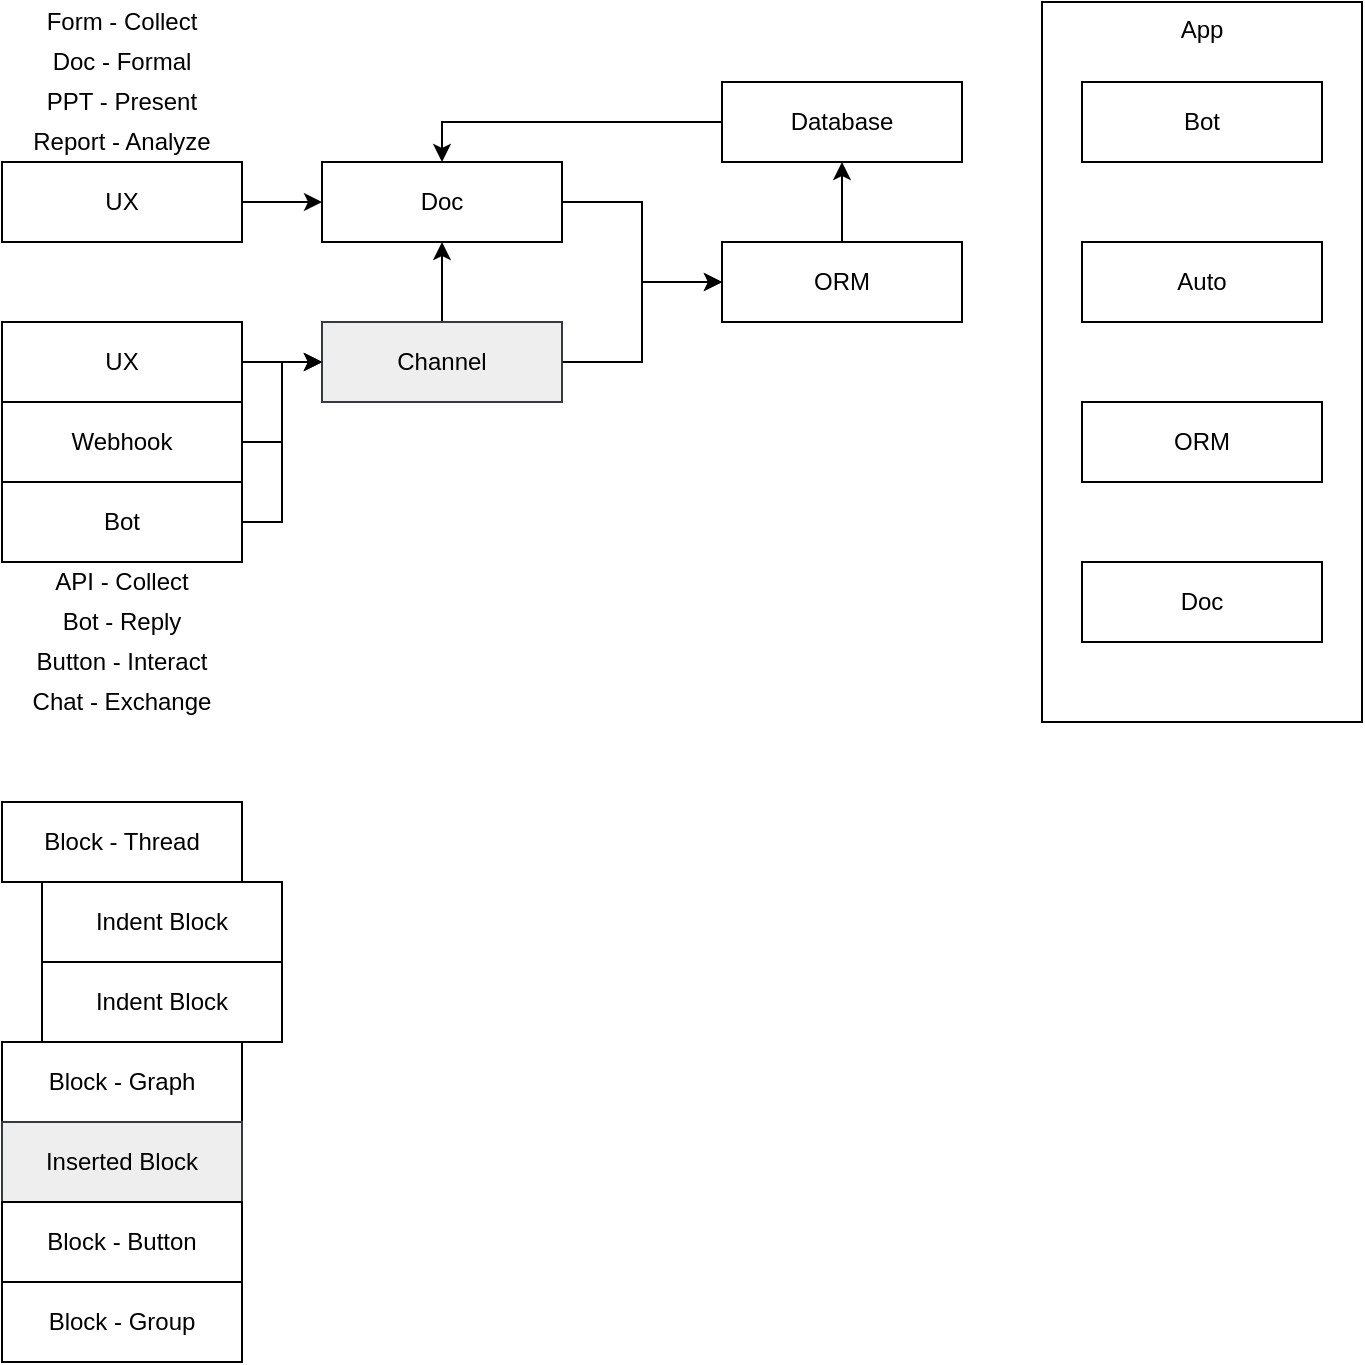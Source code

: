 <mxfile version="14.8.0" type="github">
  <diagram id="99QFXmt0-bC7IZZeInWv" name="Page-1">
    <mxGraphModel dx="444" dy="317" grid="1" gridSize="10" guides="1" tooltips="1" connect="1" arrows="1" fold="1" page="1" pageScale="1" pageWidth="850" pageHeight="1100" math="0" shadow="0">
      <root>
        <mxCell id="0" />
        <mxCell id="1" parent="0" />
        <mxCell id="qYqVfo9mMbGw65mWLVHO-10" style="edgeStyle=orthogonalEdgeStyle;rounded=0;orthogonalLoop=1;jettySize=auto;html=1;exitX=1;exitY=0.5;exitDx=0;exitDy=0;entryX=0;entryY=0.5;entryDx=0;entryDy=0;" edge="1" parent="1" source="qYqVfo9mMbGw65mWLVHO-3" target="qYqVfo9mMbGw65mWLVHO-4">
          <mxGeometry relative="1" as="geometry" />
        </mxCell>
        <mxCell id="qYqVfo9mMbGw65mWLVHO-3" value="Doc" style="rounded=0;whiteSpace=wrap;html=1;" vertex="1" parent="1">
          <mxGeometry x="200" y="200" width="120" height="40" as="geometry" />
        </mxCell>
        <mxCell id="qYqVfo9mMbGw65mWLVHO-19" value="" style="edgeStyle=orthogonalEdgeStyle;rounded=0;orthogonalLoop=1;jettySize=auto;html=1;" edge="1" parent="1" source="qYqVfo9mMbGw65mWLVHO-4" target="qYqVfo9mMbGw65mWLVHO-18">
          <mxGeometry relative="1" as="geometry" />
        </mxCell>
        <mxCell id="qYqVfo9mMbGw65mWLVHO-4" value="ORM" style="rounded=0;whiteSpace=wrap;html=1;" vertex="1" parent="1">
          <mxGeometry x="400" y="240" width="120" height="40" as="geometry" />
        </mxCell>
        <mxCell id="qYqVfo9mMbGw65mWLVHO-6" style="edgeStyle=orthogonalEdgeStyle;rounded=0;orthogonalLoop=1;jettySize=auto;html=1;exitX=1;exitY=0.5;exitDx=0;exitDy=0;" edge="1" parent="1" source="qYqVfo9mMbGw65mWLVHO-5" target="qYqVfo9mMbGw65mWLVHO-4">
          <mxGeometry relative="1" as="geometry" />
        </mxCell>
        <mxCell id="qYqVfo9mMbGw65mWLVHO-46" style="edgeStyle=orthogonalEdgeStyle;rounded=0;orthogonalLoop=1;jettySize=auto;html=1;exitX=0.5;exitY=0;exitDx=0;exitDy=0;entryX=0.5;entryY=1;entryDx=0;entryDy=0;" edge="1" parent="1" source="qYqVfo9mMbGw65mWLVHO-5" target="qYqVfo9mMbGw65mWLVHO-3">
          <mxGeometry relative="1" as="geometry" />
        </mxCell>
        <mxCell id="qYqVfo9mMbGw65mWLVHO-5" value="Channel" style="rounded=0;whiteSpace=wrap;html=1;fillColor=#eeeeee;strokeColor=#36393d;" vertex="1" parent="1">
          <mxGeometry x="200" y="280" width="120" height="40" as="geometry" />
        </mxCell>
        <mxCell id="qYqVfo9mMbGw65mWLVHO-13" style="edgeStyle=orthogonalEdgeStyle;rounded=0;orthogonalLoop=1;jettySize=auto;html=1;exitX=1;exitY=0.5;exitDx=0;exitDy=0;entryX=0;entryY=0.5;entryDx=0;entryDy=0;" edge="1" parent="1" source="qYqVfo9mMbGw65mWLVHO-11" target="qYqVfo9mMbGw65mWLVHO-3">
          <mxGeometry relative="1" as="geometry" />
        </mxCell>
        <mxCell id="qYqVfo9mMbGw65mWLVHO-11" value="UX" style="rounded=0;whiteSpace=wrap;html=1;" vertex="1" parent="1">
          <mxGeometry x="40" y="200" width="120" height="40" as="geometry" />
        </mxCell>
        <mxCell id="qYqVfo9mMbGw65mWLVHO-15" style="edgeStyle=orthogonalEdgeStyle;rounded=0;orthogonalLoop=1;jettySize=auto;html=1;exitX=1;exitY=0.5;exitDx=0;exitDy=0;" edge="1" parent="1" source="qYqVfo9mMbGw65mWLVHO-14" target="qYqVfo9mMbGw65mWLVHO-5">
          <mxGeometry relative="1" as="geometry" />
        </mxCell>
        <mxCell id="qYqVfo9mMbGw65mWLVHO-14" value="UX" style="rounded=0;whiteSpace=wrap;html=1;" vertex="1" parent="1">
          <mxGeometry x="40" y="280" width="120" height="40" as="geometry" />
        </mxCell>
        <mxCell id="qYqVfo9mMbGw65mWLVHO-17" style="edgeStyle=orthogonalEdgeStyle;rounded=0;orthogonalLoop=1;jettySize=auto;html=1;exitX=1;exitY=0.5;exitDx=0;exitDy=0;entryX=0;entryY=0.5;entryDx=0;entryDy=0;" edge="1" parent="1" source="qYqVfo9mMbGw65mWLVHO-16" target="qYqVfo9mMbGw65mWLVHO-5">
          <mxGeometry relative="1" as="geometry" />
        </mxCell>
        <mxCell id="qYqVfo9mMbGw65mWLVHO-16" value="Webhook" style="rounded=0;whiteSpace=wrap;html=1;" vertex="1" parent="1">
          <mxGeometry x="40" y="320" width="120" height="40" as="geometry" />
        </mxCell>
        <mxCell id="qYqVfo9mMbGw65mWLVHO-49" style="edgeStyle=orthogonalEdgeStyle;rounded=0;orthogonalLoop=1;jettySize=auto;html=1;exitX=0;exitY=0.5;exitDx=0;exitDy=0;entryX=0.5;entryY=0;entryDx=0;entryDy=0;" edge="1" parent="1" source="qYqVfo9mMbGw65mWLVHO-18" target="qYqVfo9mMbGw65mWLVHO-3">
          <mxGeometry relative="1" as="geometry" />
        </mxCell>
        <mxCell id="qYqVfo9mMbGw65mWLVHO-18" value="Database" style="rounded=0;whiteSpace=wrap;html=1;" vertex="1" parent="1">
          <mxGeometry x="400" y="160" width="120" height="40" as="geometry" />
        </mxCell>
        <mxCell id="qYqVfo9mMbGw65mWLVHO-26" value="Form - Collect" style="text;html=1;strokeColor=none;fillColor=none;align=center;verticalAlign=middle;whiteSpace=wrap;rounded=0;" vertex="1" parent="1">
          <mxGeometry x="40" y="120" width="120" height="20" as="geometry" />
        </mxCell>
        <mxCell id="qYqVfo9mMbGw65mWLVHO-28" value="Doc - Formal" style="text;html=1;strokeColor=none;fillColor=none;align=center;verticalAlign=middle;whiteSpace=wrap;rounded=0;" vertex="1" parent="1">
          <mxGeometry x="40" y="140" width="120" height="20" as="geometry" />
        </mxCell>
        <mxCell id="qYqVfo9mMbGw65mWLVHO-29" value="PPT - Present" style="text;html=1;strokeColor=none;fillColor=none;align=center;verticalAlign=middle;whiteSpace=wrap;rounded=0;" vertex="1" parent="1">
          <mxGeometry x="40" y="160" width="120" height="20" as="geometry" />
        </mxCell>
        <mxCell id="qYqVfo9mMbGw65mWLVHO-32" style="edgeStyle=orthogonalEdgeStyle;rounded=0;orthogonalLoop=1;jettySize=auto;html=1;exitX=1;exitY=0.5;exitDx=0;exitDy=0;entryX=0;entryY=0.5;entryDx=0;entryDy=0;" edge="1" parent="1" source="qYqVfo9mMbGw65mWLVHO-31" target="qYqVfo9mMbGw65mWLVHO-5">
          <mxGeometry relative="1" as="geometry" />
        </mxCell>
        <mxCell id="qYqVfo9mMbGw65mWLVHO-31" value="Bot" style="rounded=0;whiteSpace=wrap;html=1;" vertex="1" parent="1">
          <mxGeometry x="40" y="360" width="120" height="40" as="geometry" />
        </mxCell>
        <mxCell id="qYqVfo9mMbGw65mWLVHO-36" value="Report - Analyze" style="text;html=1;strokeColor=none;fillColor=none;align=center;verticalAlign=middle;whiteSpace=wrap;rounded=0;" vertex="1" parent="1">
          <mxGeometry x="40" y="180" width="120" height="20" as="geometry" />
        </mxCell>
        <mxCell id="qYqVfo9mMbGw65mWLVHO-42" value="API - Collect" style="text;html=1;strokeColor=none;fillColor=none;align=center;verticalAlign=middle;whiteSpace=wrap;rounded=0;" vertex="1" parent="1">
          <mxGeometry x="40" y="400" width="120" height="20" as="geometry" />
        </mxCell>
        <mxCell id="qYqVfo9mMbGw65mWLVHO-43" value="Bot - Reply" style="text;html=1;strokeColor=none;fillColor=none;align=center;verticalAlign=middle;whiteSpace=wrap;rounded=0;" vertex="1" parent="1">
          <mxGeometry x="40" y="420" width="120" height="20" as="geometry" />
        </mxCell>
        <mxCell id="qYqVfo9mMbGw65mWLVHO-44" value="Button - Interact" style="text;html=1;strokeColor=none;fillColor=none;align=center;verticalAlign=middle;whiteSpace=wrap;rounded=0;" vertex="1" parent="1">
          <mxGeometry x="40" y="440" width="120" height="20" as="geometry" />
        </mxCell>
        <mxCell id="qYqVfo9mMbGw65mWLVHO-45" value="Chat - Exchange" style="text;html=1;strokeColor=none;fillColor=none;align=center;verticalAlign=middle;whiteSpace=wrap;rounded=0;" vertex="1" parent="1">
          <mxGeometry x="40" y="460" width="120" height="20" as="geometry" />
        </mxCell>
        <mxCell id="qYqVfo9mMbGw65mWLVHO-50" value="App" style="rounded=0;whiteSpace=wrap;html=1;verticalAlign=top;" vertex="1" parent="1">
          <mxGeometry x="560" y="120" width="160" height="360" as="geometry" />
        </mxCell>
        <mxCell id="qYqVfo9mMbGw65mWLVHO-51" value="Bot" style="rounded=0;whiteSpace=wrap;html=1;" vertex="1" parent="1">
          <mxGeometry x="580" y="160" width="120" height="40" as="geometry" />
        </mxCell>
        <mxCell id="qYqVfo9mMbGw65mWLVHO-53" value="Auto" style="rounded=0;whiteSpace=wrap;html=1;" vertex="1" parent="1">
          <mxGeometry x="580" y="240" width="120" height="40" as="geometry" />
        </mxCell>
        <mxCell id="qYqVfo9mMbGw65mWLVHO-54" value="ORM" style="rounded=0;whiteSpace=wrap;html=1;" vertex="1" parent="1">
          <mxGeometry x="580" y="320" width="120" height="40" as="geometry" />
        </mxCell>
        <mxCell id="qYqVfo9mMbGw65mWLVHO-55" value="Doc" style="rounded=0;whiteSpace=wrap;html=1;" vertex="1" parent="1">
          <mxGeometry x="580" y="400" width="120" height="40" as="geometry" />
        </mxCell>
        <mxCell id="qYqVfo9mMbGw65mWLVHO-56" value="Block - Thread" style="rounded=0;whiteSpace=wrap;html=1;verticalAlign=middle;" vertex="1" parent="1">
          <mxGeometry x="40" y="520" width="120" height="40" as="geometry" />
        </mxCell>
        <mxCell id="qYqVfo9mMbGw65mWLVHO-57" value="Indent Block" style="rounded=0;whiteSpace=wrap;html=1;verticalAlign=middle;" vertex="1" parent="1">
          <mxGeometry x="60" y="560" width="120" height="40" as="geometry" />
        </mxCell>
        <mxCell id="qYqVfo9mMbGw65mWLVHO-58" value="Block - Graph" style="rounded=0;whiteSpace=wrap;html=1;verticalAlign=middle;" vertex="1" parent="1">
          <mxGeometry x="40" y="640" width="120" height="40" as="geometry" />
        </mxCell>
        <mxCell id="qYqVfo9mMbGw65mWLVHO-59" value="Indent Block" style="rounded=0;whiteSpace=wrap;html=1;verticalAlign=middle;" vertex="1" parent="1">
          <mxGeometry x="60" y="600" width="120" height="40" as="geometry" />
        </mxCell>
        <mxCell id="qYqVfo9mMbGw65mWLVHO-60" value="Inserted Block" style="rounded=0;whiteSpace=wrap;html=1;verticalAlign=middle;fillColor=#eeeeee;strokeColor=#36393d;" vertex="1" parent="1">
          <mxGeometry x="40" y="680" width="120" height="40" as="geometry" />
        </mxCell>
        <mxCell id="qYqVfo9mMbGw65mWLVHO-61" value="Block - Button" style="rounded=0;whiteSpace=wrap;html=1;verticalAlign=middle;" vertex="1" parent="1">
          <mxGeometry x="40" y="720" width="120" height="40" as="geometry" />
        </mxCell>
        <mxCell id="qYqVfo9mMbGw65mWLVHO-62" value="Block - Group" style="rounded=0;whiteSpace=wrap;html=1;verticalAlign=middle;" vertex="1" parent="1">
          <mxGeometry x="40" y="760" width="120" height="40" as="geometry" />
        </mxCell>
      </root>
    </mxGraphModel>
  </diagram>
</mxfile>

